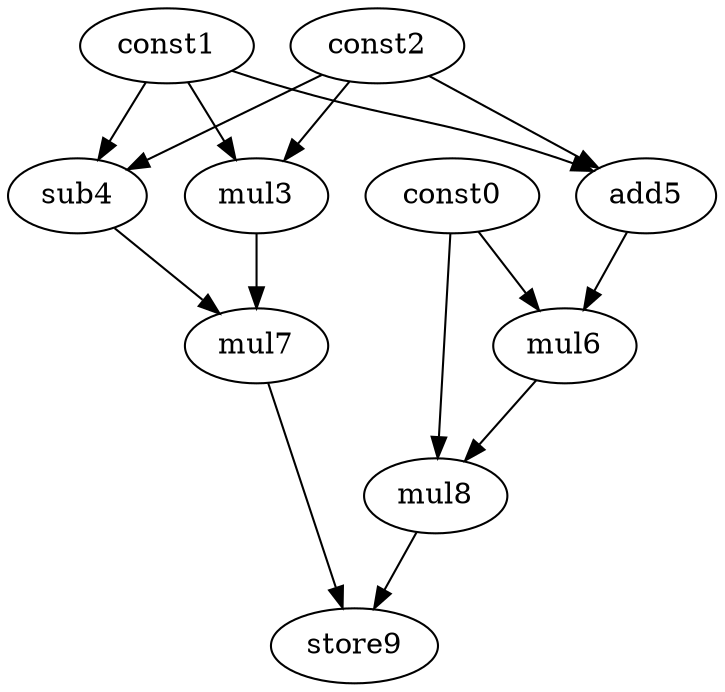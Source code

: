 digraph G { 
const0[opcode=const]; 
const1[opcode=const]; 
const2[opcode=const]; 
mul3[opcode=mul]; 
sub4[opcode=sub]; 
add5[opcode=add]; 
mul6[opcode=mul]; 
mul7[opcode=mul]; 
mul8[opcode=mul]; 
store9[opcode=store]; 
const1->mul3[operand=0];
const2->mul3[operand=1];
const1->sub4[operand=0];
const2->sub4[operand=1];
const1->add5[operand=0];
const2->add5[operand=1];
const0->mul6[operand=0];
add5->mul6[operand=1];
mul3->mul7[operand=0];
sub4->mul7[operand=1];
const0->mul8[operand=0];
mul6->mul8[operand=1];
mul8->store9[operand=0];
mul7->store9[operand=1];
}
